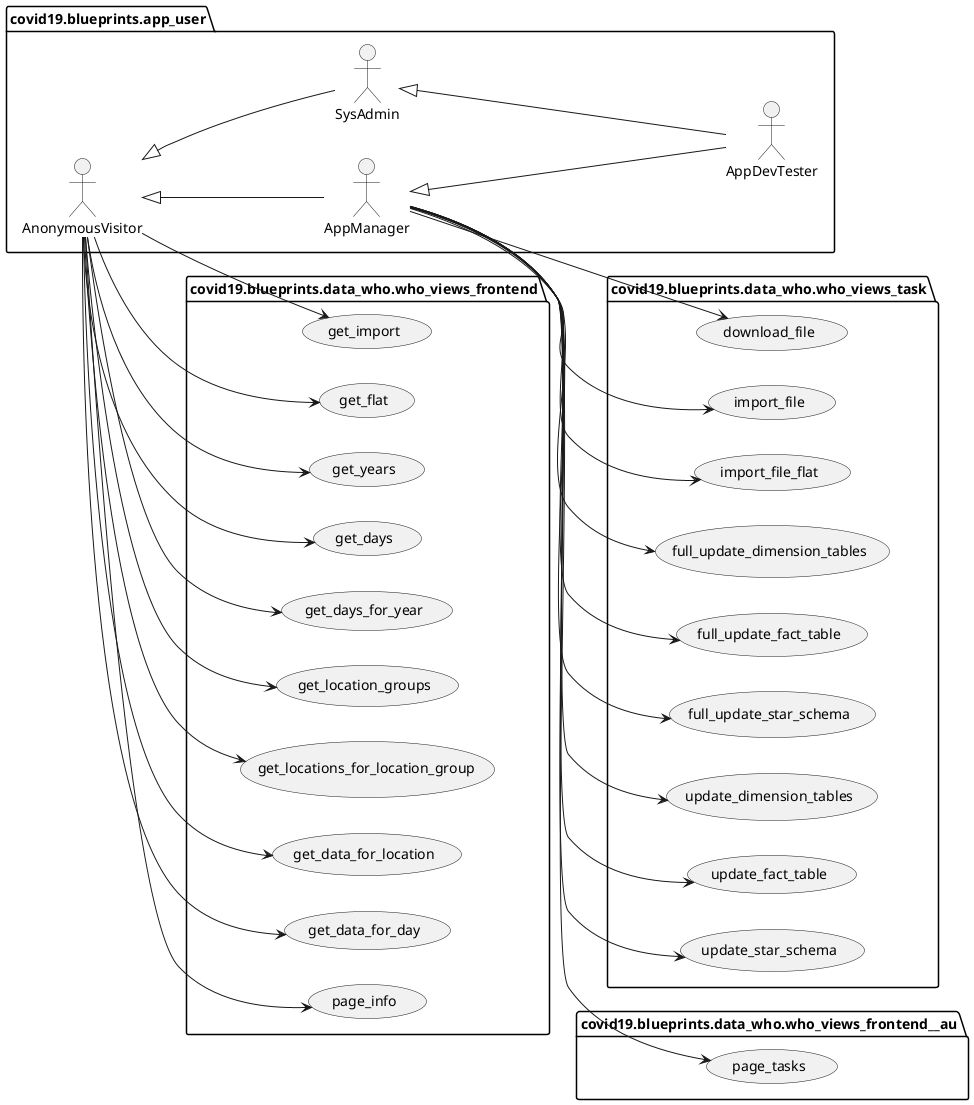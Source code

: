 @startuml

left to right direction

package covid19.blueprints.app_user {
	actor AnonymousVisitor as vu
	actor AppManager as au
	actor SysAdmin as su
	actor AppDevTester as du
}
package covid19.blueprints.app_user {
	vu <|-- au
	vu <|-- su
	su <|-- du
	au <|-- du
}

package covid19.blueprints.data_who.who_views_task {
	usecase download_file as UC1
	usecase import_file as UC2
	usecase import_file_flat as UC3
	usecase full_update_dimension_tables as UC10
	usecase full_update_fact_table as UC11
	usecase full_update_star_schema as UC12
	usecase update_dimension_tables as UC20
	usecase update_fact_table as UC21
	usecase update_star_schema as UC22
}

au --> UC1
au --> UC2
au --> UC3
au --> UC10
au --> UC11
au --> UC12
au --> UC20
au --> UC21
au --> UC22

package covid19.blueprints.data_who.who_views_frontend {
	usecase get_import as UC30
	usecase get_flat as UC31
	usecase get_years as UC40
	usecase get_days as UC41
	usecase get_days_for_year as UC42
	usecase get_location_groups as UC43
	usecase get_locations_for_location_group as UC44
	usecase get_data_for_location as UC45
	usecase get_data_for_day as UC46
    usecase page_info as UC80
}

vu --> UC30
vu --> UC31
vu --> UC40
vu --> UC41
vu --> UC42
vu --> UC43
vu --> UC44
vu --> UC45
vu --> UC46
vu --> UC80

package covid19.blueprints.data_who.who_views_frontend__au {
    usecase page_tasks as UC81
}

au --> UC81

@enduml